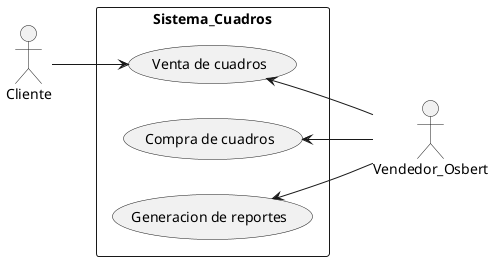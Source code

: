 /' ACTIVIDAD 1 - Diagramas de casos de uso
Nombre: Daniela Flores Javier
Matrícula: A01023226'/

@startuml
left to right direction
skinparam packageStyle rectangle
actor Cliente
actor Vendedor_Osbert

  rectangle Sistema_Cuadros {
    Cliente --> (Venta de cuadros)
    (Compra de cuadros) <-- Vendedor_Osbert
    (Venta de cuadros) <-- Vendedor_Osbert
    (Generacion de reportes) <-- Vendedor_Osbert
  }

@enduml
